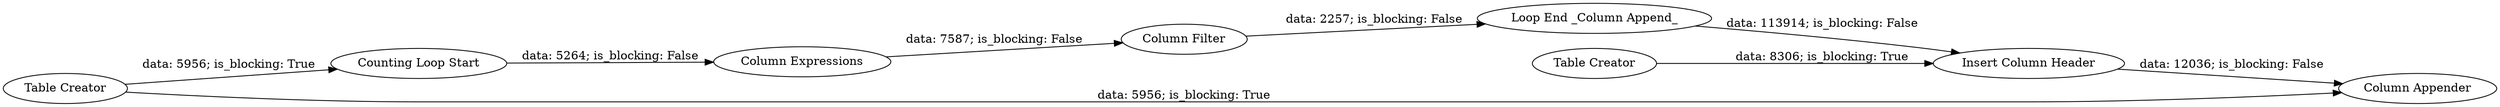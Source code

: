 digraph {
	"-8908993174784422636_174" [label="Table Creator"]
	"-8908993174784422636_167" [label="Column Expressions"]
	"-8908993174784422636_172" [label="Loop End _Column Append_"]
	"-8908993174784422636_175" [label="Insert Column Header"]
	"-8908993174784422636_177" [label="Column Appender"]
	"-8908993174784422636_166" [label="Counting Loop Start"]
	"-8908993174784422636_176" [label="Table Creator"]
	"-8908993174784422636_173" [label="Column Filter"]
	"-8908993174784422636_174" -> "-8908993174784422636_175" [label="data: 8306; is_blocking: True"]
	"-8908993174784422636_173" -> "-8908993174784422636_172" [label="data: 2257; is_blocking: False"]
	"-8908993174784422636_167" -> "-8908993174784422636_173" [label="data: 7587; is_blocking: False"]
	"-8908993174784422636_172" -> "-8908993174784422636_175" [label="data: 113914; is_blocking: False"]
	"-8908993174784422636_176" -> "-8908993174784422636_166" [label="data: 5956; is_blocking: True"]
	"-8908993174784422636_176" -> "-8908993174784422636_177" [label="data: 5956; is_blocking: True"]
	"-8908993174784422636_175" -> "-8908993174784422636_177" [label="data: 12036; is_blocking: False"]
	"-8908993174784422636_166" -> "-8908993174784422636_167" [label="data: 5264; is_blocking: False"]
	rankdir=LR
}
